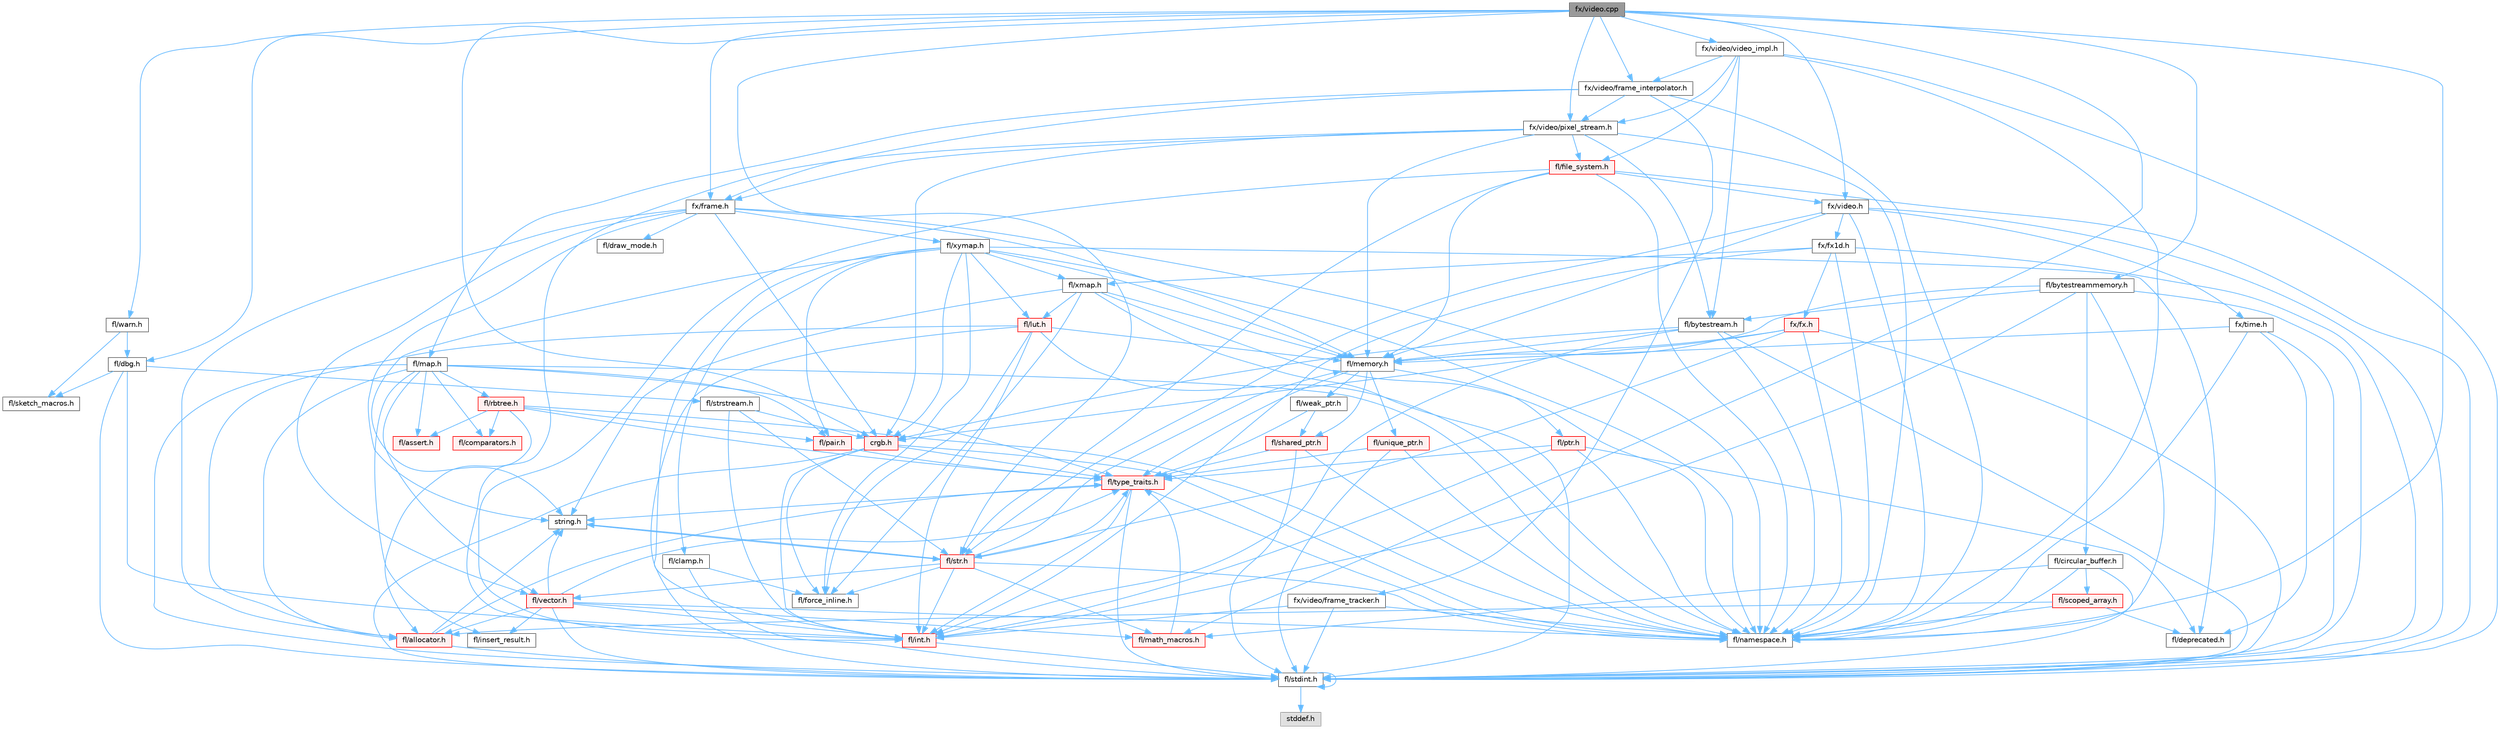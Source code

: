 digraph "fx/video.cpp"
{
 // INTERACTIVE_SVG=YES
 // LATEX_PDF_SIZE
  bgcolor="transparent";
  edge [fontname=Helvetica,fontsize=10,labelfontname=Helvetica,labelfontsize=10];
  node [fontname=Helvetica,fontsize=10,shape=box,height=0.2,width=0.4];
  Node1 [id="Node000001",label="fx/video.cpp",height=0.2,width=0.4,color="gray40", fillcolor="grey60", style="filled", fontcolor="black",tooltip=" "];
  Node1 -> Node2 [id="edge1_Node000001_Node000002",color="steelblue1",style="solid",tooltip=" "];
  Node2 [id="Node000002",label="fx/video.h",height=0.2,width=0.4,color="grey40", fillcolor="white", style="filled",URL="$dd/d78/video_8h.html",tooltip=" "];
  Node2 -> Node3 [id="edge2_Node000002_Node000003",color="steelblue1",style="solid",tooltip=" "];
  Node3 [id="Node000003",label="fl/stdint.h",height=0.2,width=0.4,color="grey40", fillcolor="white", style="filled",URL="$df/dd8/stdint_8h.html",tooltip=" "];
  Node3 -> Node4 [id="edge3_Node000003_Node000004",color="steelblue1",style="solid",tooltip=" "];
  Node4 [id="Node000004",label="stddef.h",height=0.2,width=0.4,color="grey60", fillcolor="#E0E0E0", style="filled",tooltip=" "];
  Node3 -> Node3 [id="edge4_Node000003_Node000003",color="steelblue1",style="solid",tooltip=" "];
  Node2 -> Node5 [id="edge5_Node000002_Node000005",color="steelblue1",style="solid",tooltip=" "];
  Node5 [id="Node000005",label="fl/namespace.h",height=0.2,width=0.4,color="grey40", fillcolor="white", style="filled",URL="$df/d2a/namespace_8h.html",tooltip="Implements the FastLED namespace macros."];
  Node2 -> Node6 [id="edge6_Node000002_Node000006",color="steelblue1",style="solid",tooltip=" "];
  Node6 [id="Node000006",label="fl/memory.h",height=0.2,width=0.4,color="grey40", fillcolor="white", style="filled",URL="$dc/d18/memory_8h.html",tooltip=" "];
  Node6 -> Node7 [id="edge7_Node000006_Node000007",color="steelblue1",style="solid",tooltip=" "];
  Node7 [id="Node000007",label="fl/ptr.h",height=0.2,width=0.4,color="red", fillcolor="#FFF0F0", style="filled",URL="$dd/d98/ptr_8h.html",tooltip=" "];
  Node7 -> Node5 [id="edge8_Node000007_Node000005",color="steelblue1",style="solid",tooltip=" "];
  Node7 -> Node10 [id="edge9_Node000007_Node000010",color="steelblue1",style="solid",tooltip=" "];
  Node10 [id="Node000010",label="fl/type_traits.h",height=0.2,width=0.4,color="red", fillcolor="#FFF0F0", style="filled",URL="$df/d63/type__traits_8h.html",tooltip=" "];
  Node10 -> Node11 [id="edge10_Node000010_Node000011",color="steelblue1",style="solid",tooltip=" "];
  Node11 [id="Node000011",label="string.h",height=0.2,width=0.4,color="grey40", fillcolor="white", style="filled",URL="$da/d66/string_8h.html",tooltip=" "];
  Node11 -> Node12 [id="edge11_Node000011_Node000012",color="steelblue1",style="solid",tooltip=" "];
  Node12 [id="Node000012",label="fl/str.h",height=0.2,width=0.4,color="red", fillcolor="#FFF0F0", style="filled",URL="$d1/d93/str_8h.html",tooltip=" "];
  Node12 -> Node13 [id="edge12_Node000012_Node000013",color="steelblue1",style="solid",tooltip=" "];
  Node13 [id="Node000013",label="fl/int.h",height=0.2,width=0.4,color="red", fillcolor="#FFF0F0", style="filled",URL="$d3/d7e/int_8h.html",tooltip=" "];
  Node13 -> Node3 [id="edge13_Node000013_Node000003",color="steelblue1",style="solid",tooltip=" "];
  Node12 -> Node11 [id="edge14_Node000012_Node000011",color="steelblue1",style="solid",tooltip=" "];
  Node12 -> Node21 [id="edge15_Node000012_Node000021",color="steelblue1",style="solid",tooltip=" "];
  Node21 [id="Node000021",label="fl/math_macros.h",height=0.2,width=0.4,color="red", fillcolor="#FFF0F0", style="filled",URL="$d8/db8/math__macros_8h.html",tooltip=" "];
  Node21 -> Node10 [id="edge16_Node000021_Node000010",color="steelblue1",style="solid",tooltip=" "];
  Node12 -> Node5 [id="edge17_Node000012_Node000005",color="steelblue1",style="solid",tooltip=" "];
  Node12 -> Node6 [id="edge18_Node000012_Node000006",color="steelblue1",style="solid",tooltip=" "];
  Node12 -> Node10 [id="edge19_Node000012_Node000010",color="steelblue1",style="solid",tooltip=" "];
  Node12 -> Node28 [id="edge20_Node000012_Node000028",color="steelblue1",style="solid",tooltip=" "];
  Node28 [id="Node000028",label="fl/vector.h",height=0.2,width=0.4,color="red", fillcolor="#FFF0F0", style="filled",URL="$d6/d68/vector_8h.html",tooltip=" "];
  Node28 -> Node3 [id="edge21_Node000028_Node000003",color="steelblue1",style="solid",tooltip=" "];
  Node28 -> Node13 [id="edge22_Node000028_Node000013",color="steelblue1",style="solid",tooltip=" "];
  Node28 -> Node11 [id="edge23_Node000028_Node000011",color="steelblue1",style="solid",tooltip=" "];
  Node28 -> Node33 [id="edge24_Node000028_Node000033",color="steelblue1",style="solid",tooltip=" "];
  Node33 [id="Node000033",label="fl/insert_result.h",height=0.2,width=0.4,color="grey40", fillcolor="white", style="filled",URL="$d1/d22/insert__result_8h.html",tooltip=" "];
  Node28 -> Node21 [id="edge25_Node000028_Node000021",color="steelblue1",style="solid",tooltip=" "];
  Node28 -> Node5 [id="edge26_Node000028_Node000005",color="steelblue1",style="solid",tooltip=" "];
  Node28 -> Node35 [id="edge27_Node000028_Node000035",color="steelblue1",style="solid",tooltip=" "];
  Node35 [id="Node000035",label="fl/allocator.h",height=0.2,width=0.4,color="red", fillcolor="#FFF0F0", style="filled",URL="$da/da9/allocator_8h.html",tooltip=" "];
  Node35 -> Node11 [id="edge28_Node000035_Node000011",color="steelblue1",style="solid",tooltip=" "];
  Node35 -> Node10 [id="edge29_Node000035_Node000010",color="steelblue1",style="solid",tooltip=" "];
  Node35 -> Node3 [id="edge30_Node000035_Node000003",color="steelblue1",style="solid",tooltip=" "];
  Node28 -> Node10 [id="edge31_Node000028_Node000010",color="steelblue1",style="solid",tooltip=" "];
  Node12 -> Node19 [id="edge32_Node000012_Node000019",color="steelblue1",style="solid",tooltip=" "];
  Node19 [id="Node000019",label="fl/force_inline.h",height=0.2,width=0.4,color="grey40", fillcolor="white", style="filled",URL="$d4/d64/force__inline_8h.html",tooltip=" "];
  Node10 -> Node3 [id="edge33_Node000010_Node000003",color="steelblue1",style="solid",tooltip=" "];
  Node10 -> Node5 [id="edge34_Node000010_Node000005",color="steelblue1",style="solid",tooltip=" "];
  Node10 -> Node13 [id="edge35_Node000010_Node000013",color="steelblue1",style="solid",tooltip=" "];
  Node7 -> Node13 [id="edge36_Node000007_Node000013",color="steelblue1",style="solid",tooltip=" "];
  Node7 -> Node45 [id="edge37_Node000007_Node000045",color="steelblue1",style="solid",tooltip=" "];
  Node45 [id="Node000045",label="fl/deprecated.h",height=0.2,width=0.4,color="grey40", fillcolor="white", style="filled",URL="$d4/dce/deprecated_8h.html",tooltip=" "];
  Node6 -> Node48 [id="edge38_Node000006_Node000048",color="steelblue1",style="solid",tooltip=" "];
  Node48 [id="Node000048",label="fl/shared_ptr.h",height=0.2,width=0.4,color="red", fillcolor="#FFF0F0", style="filled",URL="$df/d6a/shared__ptr_8h.html",tooltip=" "];
  Node48 -> Node5 [id="edge39_Node000048_Node000005",color="steelblue1",style="solid",tooltip=" "];
  Node48 -> Node10 [id="edge40_Node000048_Node000010",color="steelblue1",style="solid",tooltip=" "];
  Node48 -> Node3 [id="edge41_Node000048_Node000003",color="steelblue1",style="solid",tooltip=" "];
  Node6 -> Node51 [id="edge42_Node000006_Node000051",color="steelblue1",style="solid",tooltip=" "];
  Node51 [id="Node000051",label="fl/weak_ptr.h",height=0.2,width=0.4,color="grey40", fillcolor="white", style="filled",URL="$dc/db4/weak__ptr_8h.html",tooltip=" "];
  Node51 -> Node48 [id="edge43_Node000051_Node000048",color="steelblue1",style="solid",tooltip=" "];
  Node51 -> Node10 [id="edge44_Node000051_Node000010",color="steelblue1",style="solid",tooltip=" "];
  Node6 -> Node9 [id="edge45_Node000006_Node000009",color="steelblue1",style="solid",tooltip=" "];
  Node9 [id="Node000009",label="fl/unique_ptr.h",height=0.2,width=0.4,color="red", fillcolor="#FFF0F0", style="filled",URL="$da/d4b/unique__ptr_8h.html",tooltip=" "];
  Node9 -> Node5 [id="edge46_Node000009_Node000005",color="steelblue1",style="solid",tooltip=" "];
  Node9 -> Node10 [id="edge47_Node000009_Node000010",color="steelblue1",style="solid",tooltip=" "];
  Node9 -> Node3 [id="edge48_Node000009_Node000003",color="steelblue1",style="solid",tooltip=" "];
  Node6 -> Node10 [id="edge49_Node000006_Node000010",color="steelblue1",style="solid",tooltip=" "];
  Node2 -> Node12 [id="edge50_Node000002_Node000012",color="steelblue1",style="solid",tooltip=" "];
  Node2 -> Node52 [id="edge51_Node000002_Node000052",color="steelblue1",style="solid",tooltip=" "];
  Node52 [id="Node000052",label="fx/fx1d.h",height=0.2,width=0.4,color="grey40", fillcolor="white", style="filled",URL="$da/d81/fx1d_8h.html",tooltip=" "];
  Node52 -> Node3 [id="edge52_Node000052_Node000003",color="steelblue1",style="solid",tooltip=" "];
  Node52 -> Node13 [id="edge53_Node000052_Node000013",color="steelblue1",style="solid",tooltip=" "];
  Node52 -> Node5 [id="edge54_Node000052_Node000005",color="steelblue1",style="solid",tooltip=" "];
  Node52 -> Node53 [id="edge55_Node000052_Node000053",color="steelblue1",style="solid",tooltip=" "];
  Node53 [id="Node000053",label="fl/xmap.h",height=0.2,width=0.4,color="grey40", fillcolor="white", style="filled",URL="$dd/dcc/xmap_8h.html",tooltip=" "];
  Node53 -> Node3 [id="edge56_Node000053_Node000003",color="steelblue1",style="solid",tooltip=" "];
  Node53 -> Node11 [id="edge57_Node000053_Node000011",color="steelblue1",style="solid",tooltip=" "];
  Node53 -> Node19 [id="edge58_Node000053_Node000019",color="steelblue1",style="solid",tooltip=" "];
  Node53 -> Node54 [id="edge59_Node000053_Node000054",color="steelblue1",style="solid",tooltip=" "];
  Node54 [id="Node000054",label="fl/lut.h",height=0.2,width=0.4,color="red", fillcolor="#FFF0F0", style="filled",URL="$db/d54/lut_8h.html",tooltip=" "];
  Node54 -> Node35 [id="edge60_Node000054_Node000035",color="steelblue1",style="solid",tooltip=" "];
  Node54 -> Node19 [id="edge61_Node000054_Node000019",color="steelblue1",style="solid",tooltip=" "];
  Node54 -> Node6 [id="edge62_Node000054_Node000006",color="steelblue1",style="solid",tooltip=" "];
  Node54 -> Node3 [id="edge63_Node000054_Node000003",color="steelblue1",style="solid",tooltip=" "];
  Node54 -> Node13 [id="edge64_Node000054_Node000013",color="steelblue1",style="solid",tooltip=" "];
  Node54 -> Node5 [id="edge65_Node000054_Node000005",color="steelblue1",style="solid",tooltip=" "];
  Node53 -> Node6 [id="edge66_Node000053_Node000006",color="steelblue1",style="solid",tooltip=" "];
  Node53 -> Node5 [id="edge67_Node000053_Node000005",color="steelblue1",style="solid",tooltip=" "];
  Node52 -> Node55 [id="edge68_Node000052_Node000055",color="steelblue1",style="solid",tooltip=" "];
  Node55 [id="Node000055",label="fx/fx.h",height=0.2,width=0.4,color="red", fillcolor="#FFF0F0", style="filled",URL="$d2/d0c/fx_8h.html",tooltip=" "];
  Node55 -> Node3 [id="edge69_Node000055_Node000003",color="steelblue1",style="solid",tooltip=" "];
  Node55 -> Node56 [id="edge70_Node000055_Node000056",color="steelblue1",style="solid",tooltip=" "];
  Node56 [id="Node000056",label="crgb.h",height=0.2,width=0.4,color="red", fillcolor="#FFF0F0", style="filled",URL="$db/dd1/crgb_8h.html",tooltip="Defines the red, green, and blue (RGB) pixel struct."];
  Node56 -> Node3 [id="edge71_Node000056_Node000003",color="steelblue1",style="solid",tooltip=" "];
  Node56 -> Node13 [id="edge72_Node000056_Node000013",color="steelblue1",style="solid",tooltip=" "];
  Node56 -> Node5 [id="edge73_Node000056_Node000005",color="steelblue1",style="solid",tooltip=" "];
  Node56 -> Node19 [id="edge74_Node000056_Node000019",color="steelblue1",style="solid",tooltip=" "];
  Node56 -> Node10 [id="edge75_Node000056_Node000010",color="steelblue1",style="solid",tooltip=" "];
  Node55 -> Node5 [id="edge76_Node000055_Node000005",color="steelblue1",style="solid",tooltip=" "];
  Node55 -> Node6 [id="edge77_Node000055_Node000006",color="steelblue1",style="solid",tooltip=" "];
  Node55 -> Node12 [id="edge78_Node000055_Node000012",color="steelblue1",style="solid",tooltip=" "];
  Node2 -> Node66 [id="edge79_Node000002_Node000066",color="steelblue1",style="solid",tooltip=" "];
  Node66 [id="Node000066",label="fx/time.h",height=0.2,width=0.4,color="grey40", fillcolor="white", style="filled",URL="$da/da2/fx_2time_8h.html",tooltip=" "];
  Node66 -> Node3 [id="edge80_Node000066_Node000003",color="steelblue1",style="solid",tooltip=" "];
  Node66 -> Node45 [id="edge81_Node000066_Node000045",color="steelblue1",style="solid",tooltip=" "];
  Node66 -> Node5 [id="edge82_Node000066_Node000005",color="steelblue1",style="solid",tooltip=" "];
  Node66 -> Node6 [id="edge83_Node000066_Node000006",color="steelblue1",style="solid",tooltip=" "];
  Node1 -> Node56 [id="edge84_Node000001_Node000056",color="steelblue1",style="solid",tooltip=" "];
  Node1 -> Node67 [id="edge85_Node000001_Node000067",color="steelblue1",style="solid",tooltip=" "];
  Node67 [id="Node000067",label="fl/bytestreammemory.h",height=0.2,width=0.4,color="grey40", fillcolor="white", style="filled",URL="$d1/d24/bytestreammemory_8h.html",tooltip=" "];
  Node67 -> Node3 [id="edge86_Node000067_Node000003",color="steelblue1",style="solid",tooltip=" "];
  Node67 -> Node5 [id="edge87_Node000067_Node000005",color="steelblue1",style="solid",tooltip=" "];
  Node67 -> Node6 [id="edge88_Node000067_Node000006",color="steelblue1",style="solid",tooltip=" "];
  Node67 -> Node68 [id="edge89_Node000067_Node000068",color="steelblue1",style="solid",tooltip=" "];
  Node68 [id="Node000068",label="fl/bytestream.h",height=0.2,width=0.4,color="grey40", fillcolor="white", style="filled",URL="$dd/d2b/bytestream_8h.html",tooltip=" "];
  Node68 -> Node3 [id="edge90_Node000068_Node000003",color="steelblue1",style="solid",tooltip=" "];
  Node68 -> Node5 [id="edge91_Node000068_Node000005",color="steelblue1",style="solid",tooltip=" "];
  Node68 -> Node6 [id="edge92_Node000068_Node000006",color="steelblue1",style="solid",tooltip=" "];
  Node68 -> Node13 [id="edge93_Node000068_Node000013",color="steelblue1",style="solid",tooltip=" "];
  Node68 -> Node56 [id="edge94_Node000068_Node000056",color="steelblue1",style="solid",tooltip=" "];
  Node67 -> Node69 [id="edge95_Node000067_Node000069",color="steelblue1",style="solid",tooltip=" "];
  Node69 [id="Node000069",label="fl/circular_buffer.h",height=0.2,width=0.4,color="grey40", fillcolor="white", style="filled",URL="$d9/d43/circular__buffer_8h.html",tooltip=" "];
  Node69 -> Node21 [id="edge96_Node000069_Node000021",color="steelblue1",style="solid",tooltip=" "];
  Node69 -> Node5 [id="edge97_Node000069_Node000005",color="steelblue1",style="solid",tooltip=" "];
  Node69 -> Node44 [id="edge98_Node000069_Node000044",color="steelblue1",style="solid",tooltip=" "];
  Node44 [id="Node000044",label="fl/scoped_array.h",height=0.2,width=0.4,color="red", fillcolor="#FFF0F0", style="filled",URL="$dc/d00/scoped__array_8h.html",tooltip=" "];
  Node44 -> Node35 [id="edge99_Node000044_Node000035",color="steelblue1",style="solid",tooltip=" "];
  Node44 -> Node5 [id="edge100_Node000044_Node000005",color="steelblue1",style="solid",tooltip=" "];
  Node44 -> Node45 [id="edge101_Node000044_Node000045",color="steelblue1",style="solid",tooltip=" "];
  Node69 -> Node3 [id="edge102_Node000069_Node000003",color="steelblue1",style="solid",tooltip=" "];
  Node67 -> Node13 [id="edge103_Node000067_Node000013",color="steelblue1",style="solid",tooltip=" "];
  Node1 -> Node70 [id="edge104_Node000001_Node000070",color="steelblue1",style="solid",tooltip=" "];
  Node70 [id="Node000070",label="fl/dbg.h",height=0.2,width=0.4,color="grey40", fillcolor="white", style="filled",URL="$d6/d01/dbg_8h.html",tooltip=" "];
  Node70 -> Node71 [id="edge105_Node000070_Node000071",color="steelblue1",style="solid",tooltip=" "];
  Node71 [id="Node000071",label="fl/strstream.h",height=0.2,width=0.4,color="grey40", fillcolor="white", style="filled",URL="$d8/d00/strstream_8h.html",tooltip=" "];
  Node71 -> Node13 [id="edge106_Node000071_Node000013",color="steelblue1",style="solid",tooltip=" "];
  Node71 -> Node12 [id="edge107_Node000071_Node000012",color="steelblue1",style="solid",tooltip=" "];
  Node71 -> Node56 [id="edge108_Node000071_Node000056",color="steelblue1",style="solid",tooltip=" "];
  Node70 -> Node72 [id="edge109_Node000070_Node000072",color="steelblue1",style="solid",tooltip=" "];
  Node72 [id="Node000072",label="fl/sketch_macros.h",height=0.2,width=0.4,color="grey40", fillcolor="white", style="filled",URL="$d1/dbc/sketch__macros_8h.html",tooltip=" "];
  Node70 -> Node13 [id="edge110_Node000070_Node000013",color="steelblue1",style="solid",tooltip=" "];
  Node70 -> Node3 [id="edge111_Node000070_Node000003",color="steelblue1",style="solid",tooltip=" "];
  Node1 -> Node21 [id="edge112_Node000001_Node000021",color="steelblue1",style="solid",tooltip=" "];
  Node1 -> Node12 [id="edge113_Node000001_Node000012",color="steelblue1",style="solid",tooltip=" "];
  Node1 -> Node73 [id="edge114_Node000001_Node000073",color="steelblue1",style="solid",tooltip=" "];
  Node73 [id="Node000073",label="fl/warn.h",height=0.2,width=0.4,color="grey40", fillcolor="white", style="filled",URL="$de/d77/warn_8h.html",tooltip=" "];
  Node73 -> Node70 [id="edge115_Node000073_Node000070",color="steelblue1",style="solid",tooltip=" "];
  Node73 -> Node72 [id="edge116_Node000073_Node000072",color="steelblue1",style="solid",tooltip=" "];
  Node1 -> Node74 [id="edge117_Node000001_Node000074",color="steelblue1",style="solid",tooltip=" "];
  Node74 [id="Node000074",label="fx/frame.h",height=0.2,width=0.4,color="grey40", fillcolor="white", style="filled",URL="$df/d7d/frame_8h.html",tooltip=" "];
  Node74 -> Node11 [id="edge118_Node000074_Node000011",color="steelblue1",style="solid",tooltip=" "];
  Node74 -> Node56 [id="edge119_Node000074_Node000056",color="steelblue1",style="solid",tooltip=" "];
  Node74 -> Node5 [id="edge120_Node000074_Node000005",color="steelblue1",style="solid",tooltip=" "];
  Node74 -> Node6 [id="edge121_Node000074_Node000006",color="steelblue1",style="solid",tooltip=" "];
  Node74 -> Node75 [id="edge122_Node000074_Node000075",color="steelblue1",style="solid",tooltip=" "];
  Node75 [id="Node000075",label="fl/xymap.h",height=0.2,width=0.4,color="grey40", fillcolor="white", style="filled",URL="$da/d61/xymap_8h.html",tooltip=" "];
  Node75 -> Node13 [id="edge123_Node000075_Node000013",color="steelblue1",style="solid",tooltip=" "];
  Node75 -> Node5 [id="edge124_Node000075_Node000005",color="steelblue1",style="solid",tooltip=" "];
  Node75 -> Node19 [id="edge125_Node000075_Node000019",color="steelblue1",style="solid",tooltip=" "];
  Node75 -> Node76 [id="edge126_Node000075_Node000076",color="steelblue1",style="solid",tooltip=" "];
  Node76 [id="Node000076",label="fl/pair.h",height=0.2,width=0.4,color="red", fillcolor="#FFF0F0", style="filled",URL="$d3/d41/pair_8h.html",tooltip=" "];
  Node76 -> Node10 [id="edge127_Node000076_Node000010",color="steelblue1",style="solid",tooltip=" "];
  Node75 -> Node11 [id="edge128_Node000075_Node000011",color="steelblue1",style="solid",tooltip=" "];
  Node75 -> Node56 [id="edge129_Node000075_Node000056",color="steelblue1",style="solid",tooltip=" "];
  Node75 -> Node18 [id="edge130_Node000075_Node000018",color="steelblue1",style="solid",tooltip=" "];
  Node18 [id="Node000018",label="fl/clamp.h",height=0.2,width=0.4,color="grey40", fillcolor="white", style="filled",URL="$d6/dd3/clamp_8h.html",tooltip=" "];
  Node18 -> Node3 [id="edge131_Node000018_Node000003",color="steelblue1",style="solid",tooltip=" "];
  Node18 -> Node19 [id="edge132_Node000018_Node000019",color="steelblue1",style="solid",tooltip=" "];
  Node75 -> Node54 [id="edge133_Node000075_Node000054",color="steelblue1",style="solid",tooltip=" "];
  Node75 -> Node6 [id="edge134_Node000075_Node000006",color="steelblue1",style="solid",tooltip=" "];
  Node75 -> Node45 [id="edge135_Node000075_Node000045",color="steelblue1",style="solid",tooltip=" "];
  Node75 -> Node53 [id="edge136_Node000075_Node000053",color="steelblue1",style="solid",tooltip=" "];
  Node74 -> Node28 [id="edge137_Node000074_Node000028",color="steelblue1",style="solid",tooltip=" "];
  Node74 -> Node35 [id="edge138_Node000074_Node000035",color="steelblue1",style="solid",tooltip=" "];
  Node74 -> Node77 [id="edge139_Node000074_Node000077",color="steelblue1",style="solid",tooltip=" "];
  Node77 [id="Node000077",label="fl/draw_mode.h",height=0.2,width=0.4,color="grey40", fillcolor="white", style="filled",URL="$d9/d35/draw__mode_8h.html",tooltip=" "];
  Node1 -> Node78 [id="edge140_Node000001_Node000078",color="steelblue1",style="solid",tooltip=" "];
  Node78 [id="Node000078",label="fx/video/frame_interpolator.h",height=0.2,width=0.4,color="grey40", fillcolor="white", style="filled",URL="$d3/dda/frame__interpolator_8h.html",tooltip=" "];
  Node78 -> Node79 [id="edge141_Node000078_Node000079",color="steelblue1",style="solid",tooltip=" "];
  Node79 [id="Node000079",label="fl/map.h",height=0.2,width=0.4,color="grey40", fillcolor="white", style="filled",URL="$dc/db7/map_8h.html",tooltip=" "];
  Node79 -> Node3 [id="edge142_Node000079_Node000003",color="steelblue1",style="solid",tooltip=" "];
  Node79 -> Node80 [id="edge143_Node000079_Node000080",color="steelblue1",style="solid",tooltip=" "];
  Node80 [id="Node000080",label="fl/assert.h",height=0.2,width=0.4,color="red", fillcolor="#FFF0F0", style="filled",URL="$dc/da7/assert_8h.html",tooltip=" "];
  Node79 -> Node82 [id="edge144_Node000079_Node000082",color="steelblue1",style="solid",tooltip=" "];
  Node82 [id="Node000082",label="fl/comparators.h",height=0.2,width=0.4,color="red", fillcolor="#FFF0F0", style="filled",URL="$dc/d7e/comparators_8h.html",tooltip=" "];
  Node79 -> Node33 [id="edge145_Node000079_Node000033",color="steelblue1",style="solid",tooltip=" "];
  Node79 -> Node5 [id="edge146_Node000079_Node000005",color="steelblue1",style="solid",tooltip=" "];
  Node79 -> Node76 [id="edge147_Node000079_Node000076",color="steelblue1",style="solid",tooltip=" "];
  Node79 -> Node10 [id="edge148_Node000079_Node000010",color="steelblue1",style="solid",tooltip=" "];
  Node79 -> Node28 [id="edge149_Node000079_Node000028",color="steelblue1",style="solid",tooltip=" "];
  Node79 -> Node83 [id="edge150_Node000079_Node000083",color="steelblue1",style="solid",tooltip=" "];
  Node83 [id="Node000083",label="fl/rbtree.h",height=0.2,width=0.4,color="red", fillcolor="#FFF0F0", style="filled",URL="$d5/ddf/rbtree_8h.html",tooltip=" "];
  Node83 -> Node80 [id="edge151_Node000083_Node000080",color="steelblue1",style="solid",tooltip=" "];
  Node83 -> Node82 [id="edge152_Node000083_Node000082",color="steelblue1",style="solid",tooltip=" "];
  Node83 -> Node5 [id="edge153_Node000083_Node000005",color="steelblue1",style="solid",tooltip=" "];
  Node83 -> Node76 [id="edge154_Node000083_Node000076",color="steelblue1",style="solid",tooltip=" "];
  Node83 -> Node10 [id="edge155_Node000083_Node000010",color="steelblue1",style="solid",tooltip=" "];
  Node83 -> Node35 [id="edge156_Node000083_Node000035",color="steelblue1",style="solid",tooltip=" "];
  Node79 -> Node35 [id="edge157_Node000079_Node000035",color="steelblue1",style="solid",tooltip=" "];
  Node78 -> Node5 [id="edge158_Node000078_Node000005",color="steelblue1",style="solid",tooltip=" "];
  Node78 -> Node74 [id="edge159_Node000078_Node000074",color="steelblue1",style="solid",tooltip=" "];
  Node78 -> Node88 [id="edge160_Node000078_Node000088",color="steelblue1",style="solid",tooltip=" "];
  Node88 [id="Node000088",label="fx/video/frame_tracker.h",height=0.2,width=0.4,color="grey40", fillcolor="white", style="filled",URL="$d2/df7/frame__tracker_8h.html",tooltip=" "];
  Node88 -> Node3 [id="edge161_Node000088_Node000003",color="steelblue1",style="solid",tooltip=" "];
  Node88 -> Node5 [id="edge162_Node000088_Node000005",color="steelblue1",style="solid",tooltip=" "];
  Node88 -> Node13 [id="edge163_Node000088_Node000013",color="steelblue1",style="solid",tooltip=" "];
  Node78 -> Node89 [id="edge164_Node000078_Node000089",color="steelblue1",style="solid",tooltip=" "];
  Node89 [id="Node000089",label="fx/video/pixel_stream.h",height=0.2,width=0.4,color="grey40", fillcolor="white", style="filled",URL="$d3/dfa/pixel__stream_8h.html",tooltip=" "];
  Node89 -> Node56 [id="edge165_Node000089_Node000056",color="steelblue1",style="solid",tooltip=" "];
  Node89 -> Node68 [id="edge166_Node000089_Node000068",color="steelblue1",style="solid",tooltip=" "];
  Node89 -> Node90 [id="edge167_Node000089_Node000090",color="steelblue1",style="solid",tooltip=" "];
  Node90 [id="Node000090",label="fl/file_system.h",height=0.2,width=0.4,color="red", fillcolor="#FFF0F0", style="filled",URL="$d6/d8d/file__system_8h.html",tooltip=" "];
  Node90 -> Node3 [id="edge168_Node000090_Node000003",color="steelblue1",style="solid",tooltip=" "];
  Node90 -> Node13 [id="edge169_Node000090_Node000013",color="steelblue1",style="solid",tooltip=" "];
  Node90 -> Node5 [id="edge170_Node000090_Node000005",color="steelblue1",style="solid",tooltip=" "];
  Node90 -> Node6 [id="edge171_Node000090_Node000006",color="steelblue1",style="solid",tooltip=" "];
  Node90 -> Node12 [id="edge172_Node000090_Node000012",color="steelblue1",style="solid",tooltip=" "];
  Node90 -> Node2 [id="edge173_Node000090_Node000002",color="steelblue1",style="solid",tooltip=" "];
  Node89 -> Node5 [id="edge174_Node000089_Node000005",color="steelblue1",style="solid",tooltip=" "];
  Node89 -> Node6 [id="edge175_Node000089_Node000006",color="steelblue1",style="solid",tooltip=" "];
  Node89 -> Node74 [id="edge176_Node000089_Node000074",color="steelblue1",style="solid",tooltip=" "];
  Node89 -> Node13 [id="edge177_Node000089_Node000013",color="steelblue1",style="solid",tooltip=" "];
  Node1 -> Node89 [id="edge178_Node000001_Node000089",color="steelblue1",style="solid",tooltip=" "];
  Node1 -> Node97 [id="edge179_Node000001_Node000097",color="steelblue1",style="solid",tooltip=" "];
  Node97 [id="Node000097",label="fx/video/video_impl.h",height=0.2,width=0.4,color="grey40", fillcolor="white", style="filled",URL="$d5/d82/video__impl_8h.html",tooltip=" "];
  Node97 -> Node68 [id="edge180_Node000097_Node000068",color="steelblue1",style="solid",tooltip=" "];
  Node97 -> Node90 [id="edge181_Node000097_Node000090",color="steelblue1",style="solid",tooltip=" "];
  Node97 -> Node78 [id="edge182_Node000097_Node000078",color="steelblue1",style="solid",tooltip=" "];
  Node97 -> Node89 [id="edge183_Node000097_Node000089",color="steelblue1",style="solid",tooltip=" "];
  Node97 -> Node3 [id="edge184_Node000097_Node000003",color="steelblue1",style="solid",tooltip=" "];
  Node97 -> Node5 [id="edge185_Node000097_Node000005",color="steelblue1",style="solid",tooltip=" "];
  Node1 -> Node5 [id="edge186_Node000001_Node000005",color="steelblue1",style="solid",tooltip=" "];
}
